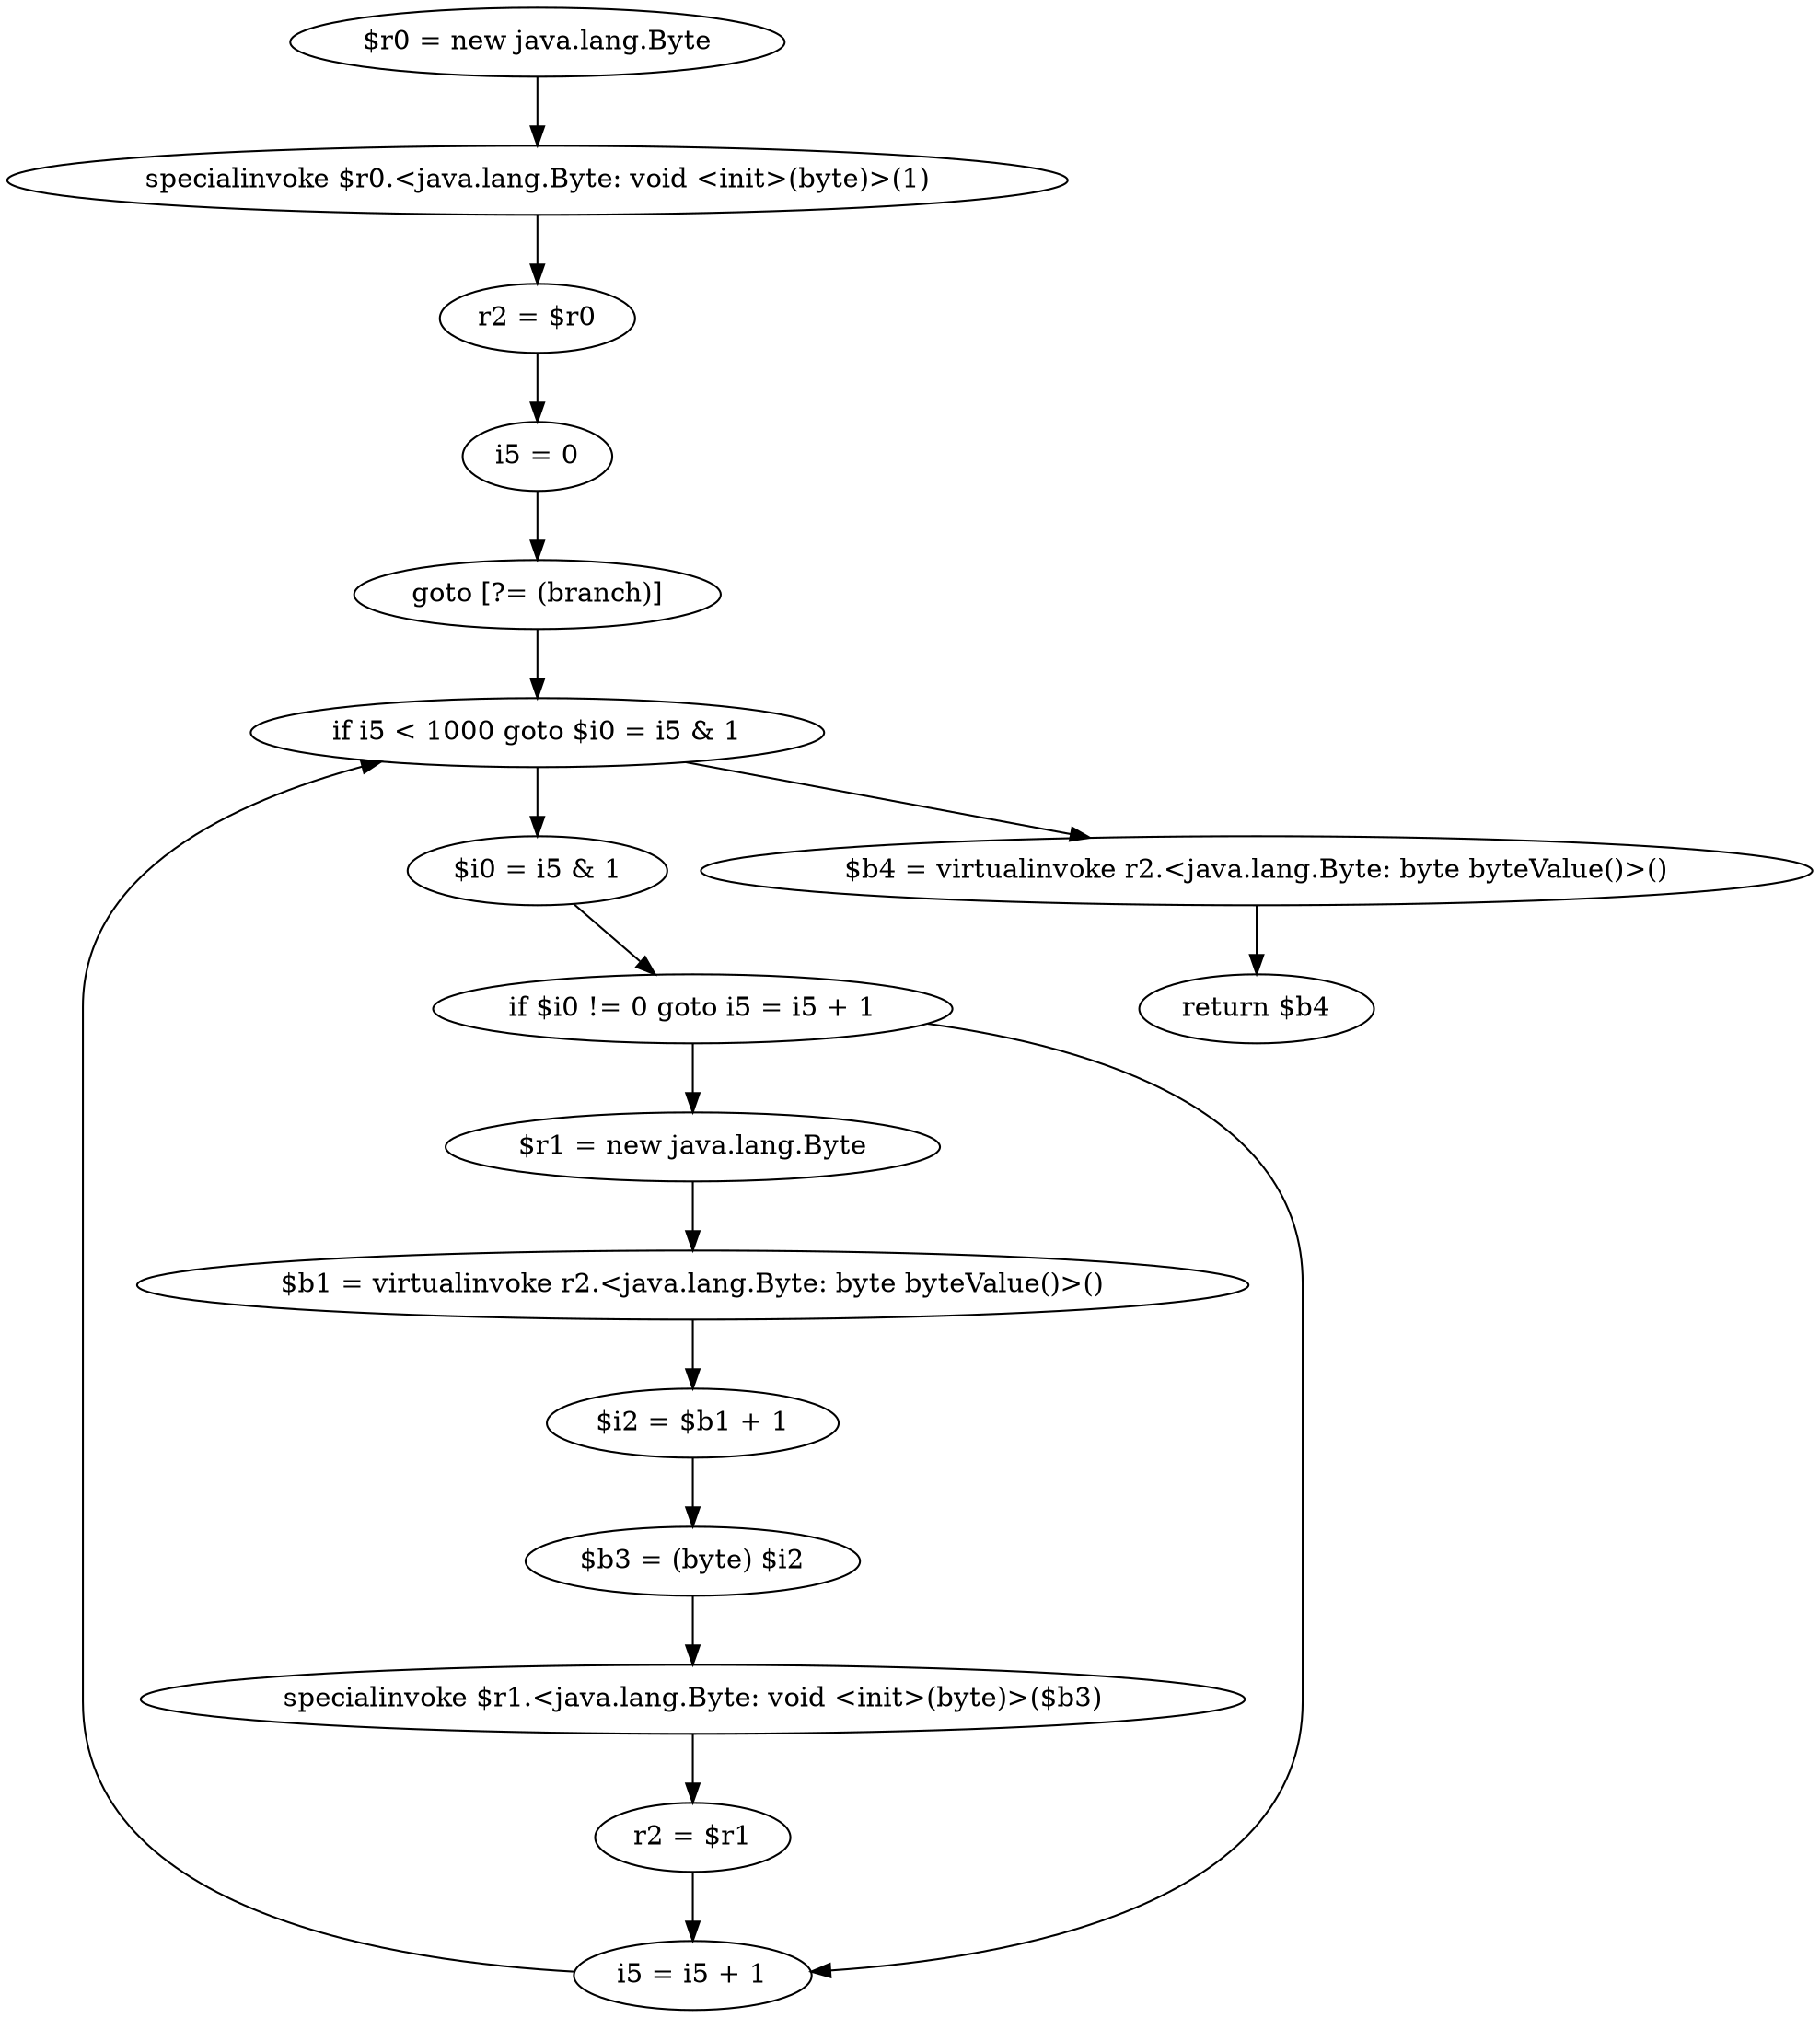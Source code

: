 digraph "unitGraph" {
    "$r0 = new java.lang.Byte"
    "specialinvoke $r0.<java.lang.Byte: void <init>(byte)>(1)"
    "r2 = $r0"
    "i5 = 0"
    "goto [?= (branch)]"
    "$i0 = i5 & 1"
    "if $i0 != 0 goto i5 = i5 + 1"
    "$r1 = new java.lang.Byte"
    "$b1 = virtualinvoke r2.<java.lang.Byte: byte byteValue()>()"
    "$i2 = $b1 + 1"
    "$b3 = (byte) $i2"
    "specialinvoke $r1.<java.lang.Byte: void <init>(byte)>($b3)"
    "r2 = $r1"
    "i5 = i5 + 1"
    "if i5 < 1000 goto $i0 = i5 & 1"
    "$b4 = virtualinvoke r2.<java.lang.Byte: byte byteValue()>()"
    "return $b4"
    "$r0 = new java.lang.Byte"->"specialinvoke $r0.<java.lang.Byte: void <init>(byte)>(1)";
    "specialinvoke $r0.<java.lang.Byte: void <init>(byte)>(1)"->"r2 = $r0";
    "r2 = $r0"->"i5 = 0";
    "i5 = 0"->"goto [?= (branch)]";
    "goto [?= (branch)]"->"if i5 < 1000 goto $i0 = i5 & 1";
    "$i0 = i5 & 1"->"if $i0 != 0 goto i5 = i5 + 1";
    "if $i0 != 0 goto i5 = i5 + 1"->"$r1 = new java.lang.Byte";
    "if $i0 != 0 goto i5 = i5 + 1"->"i5 = i5 + 1";
    "$r1 = new java.lang.Byte"->"$b1 = virtualinvoke r2.<java.lang.Byte: byte byteValue()>()";
    "$b1 = virtualinvoke r2.<java.lang.Byte: byte byteValue()>()"->"$i2 = $b1 + 1";
    "$i2 = $b1 + 1"->"$b3 = (byte) $i2";
    "$b3 = (byte) $i2"->"specialinvoke $r1.<java.lang.Byte: void <init>(byte)>($b3)";
    "specialinvoke $r1.<java.lang.Byte: void <init>(byte)>($b3)"->"r2 = $r1";
    "r2 = $r1"->"i5 = i5 + 1";
    "i5 = i5 + 1"->"if i5 < 1000 goto $i0 = i5 & 1";
    "if i5 < 1000 goto $i0 = i5 & 1"->"$b4 = virtualinvoke r2.<java.lang.Byte: byte byteValue()>()";
    "if i5 < 1000 goto $i0 = i5 & 1"->"$i0 = i5 & 1";
    "$b4 = virtualinvoke r2.<java.lang.Byte: byte byteValue()>()"->"return $b4";
}
